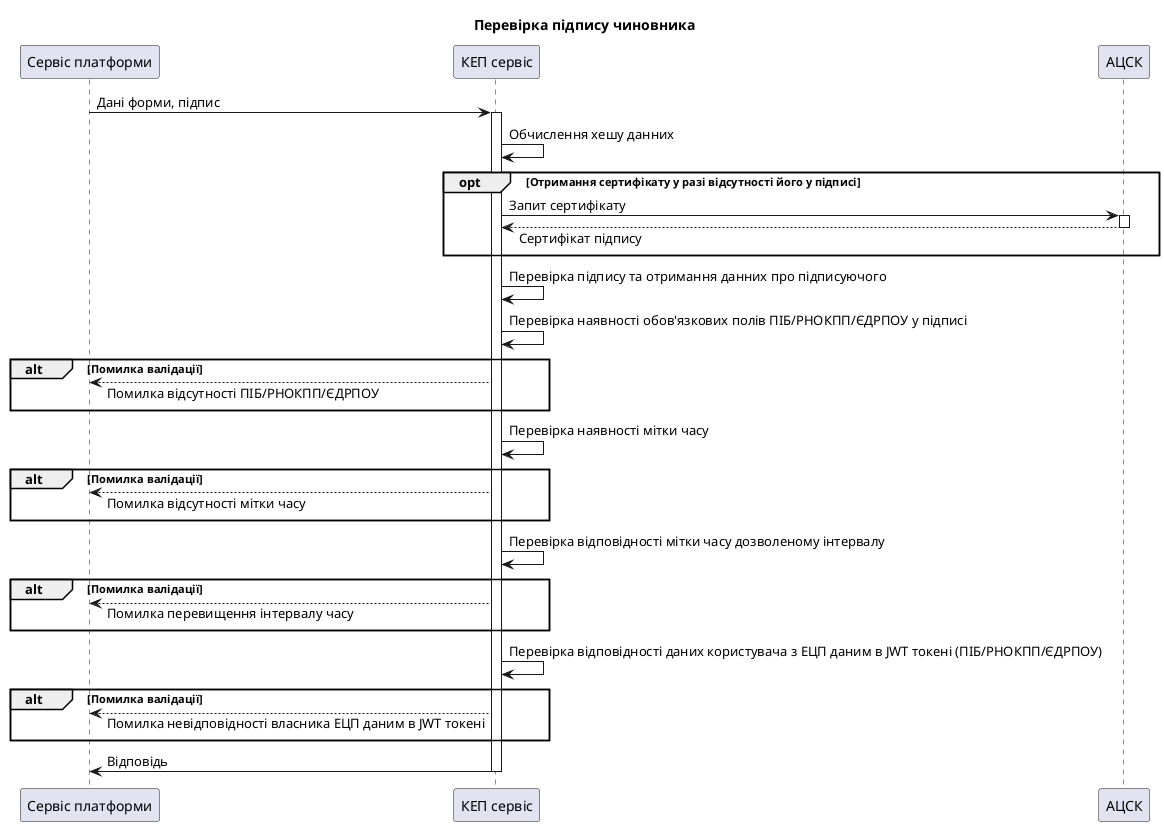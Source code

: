 @startuml
participant "Сервіс платформи" as client  order 10
participant "КЕП сервіс" as digital_ops  order 20
participant "АЦСК" as ca  order 30
skinparam responseMessageBelowArrow true

title Перевірка підпису чиновника
  client -> digital_ops: Дані форми, підпис
    activate digital_ops
    digital_ops -> digital_ops: Обчислення хешу данних
    opt Отримання сертифікату у разі відсутності його у підписі
    digital_ops -> ca: Запит сертифікату
    activate ca
    digital_ops <-- ca: Сертифікат підпису
    deactivate ca
    end
    digital_ops -> digital_ops: Перевірка підпису та отримання данних про підписуючого
    digital_ops -> digital_ops: Перевірка наявності обов'язкових полів ПІБ/РНОКПП/ЄДРПОУ у підписі
    alt Помилка валідації
    client <-- digital_ops: Помилка відсутності ПІБ/РНОКПП/ЄДРПОУ
    end
    digital_ops -> digital_ops: Перевірка наявності мітки часу
    alt Помилка валідації
    client <-- digital_ops: Помилка відсутності мітки часу
    end
    digital_ops -> digital_ops: Перевірка відповідності мітки часу дозволеному інтервалу
    alt Помилка валідації
    client <-- digital_ops: Помилка перевищення інтервалу часу
    end
    digital_ops -> digital_ops: Перевірка відповідності даних користувача з ЕЦП даним в JWT токені (ПІБ/РНОКПП/ЄДРПОУ)
    alt Помилка валідації
    client <-- digital_ops: Помилка невідповідності власника ЕЦП даним в JWT токені
    end
    digital_ops -> client: Відповідь
    deactivate digital_ops

@enduml